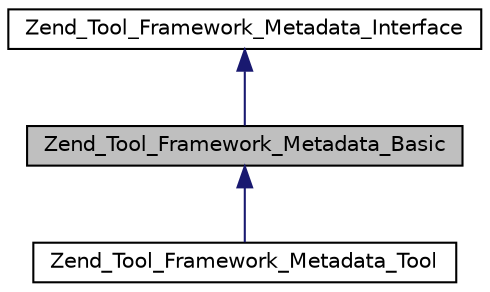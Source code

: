 digraph G
{
  edge [fontname="Helvetica",fontsize="10",labelfontname="Helvetica",labelfontsize="10"];
  node [fontname="Helvetica",fontsize="10",shape=record];
  Node1 [label="Zend_Tool_Framework_Metadata_Basic",height=0.2,width=0.4,color="black", fillcolor="grey75", style="filled" fontcolor="black"];
  Node2 -> Node1 [dir="back",color="midnightblue",fontsize="10",style="solid",fontname="Helvetica"];
  Node2 [label="Zend_Tool_Framework_Metadata_Interface",height=0.2,width=0.4,color="black", fillcolor="white", style="filled",URL="$interface_zend___tool___framework___metadata___interface.html"];
  Node1 -> Node3 [dir="back",color="midnightblue",fontsize="10",style="solid",fontname="Helvetica"];
  Node3 [label="Zend_Tool_Framework_Metadata_Tool",height=0.2,width=0.4,color="black", fillcolor="white", style="filled",URL="$class_zend___tool___framework___metadata___tool.html"];
}
